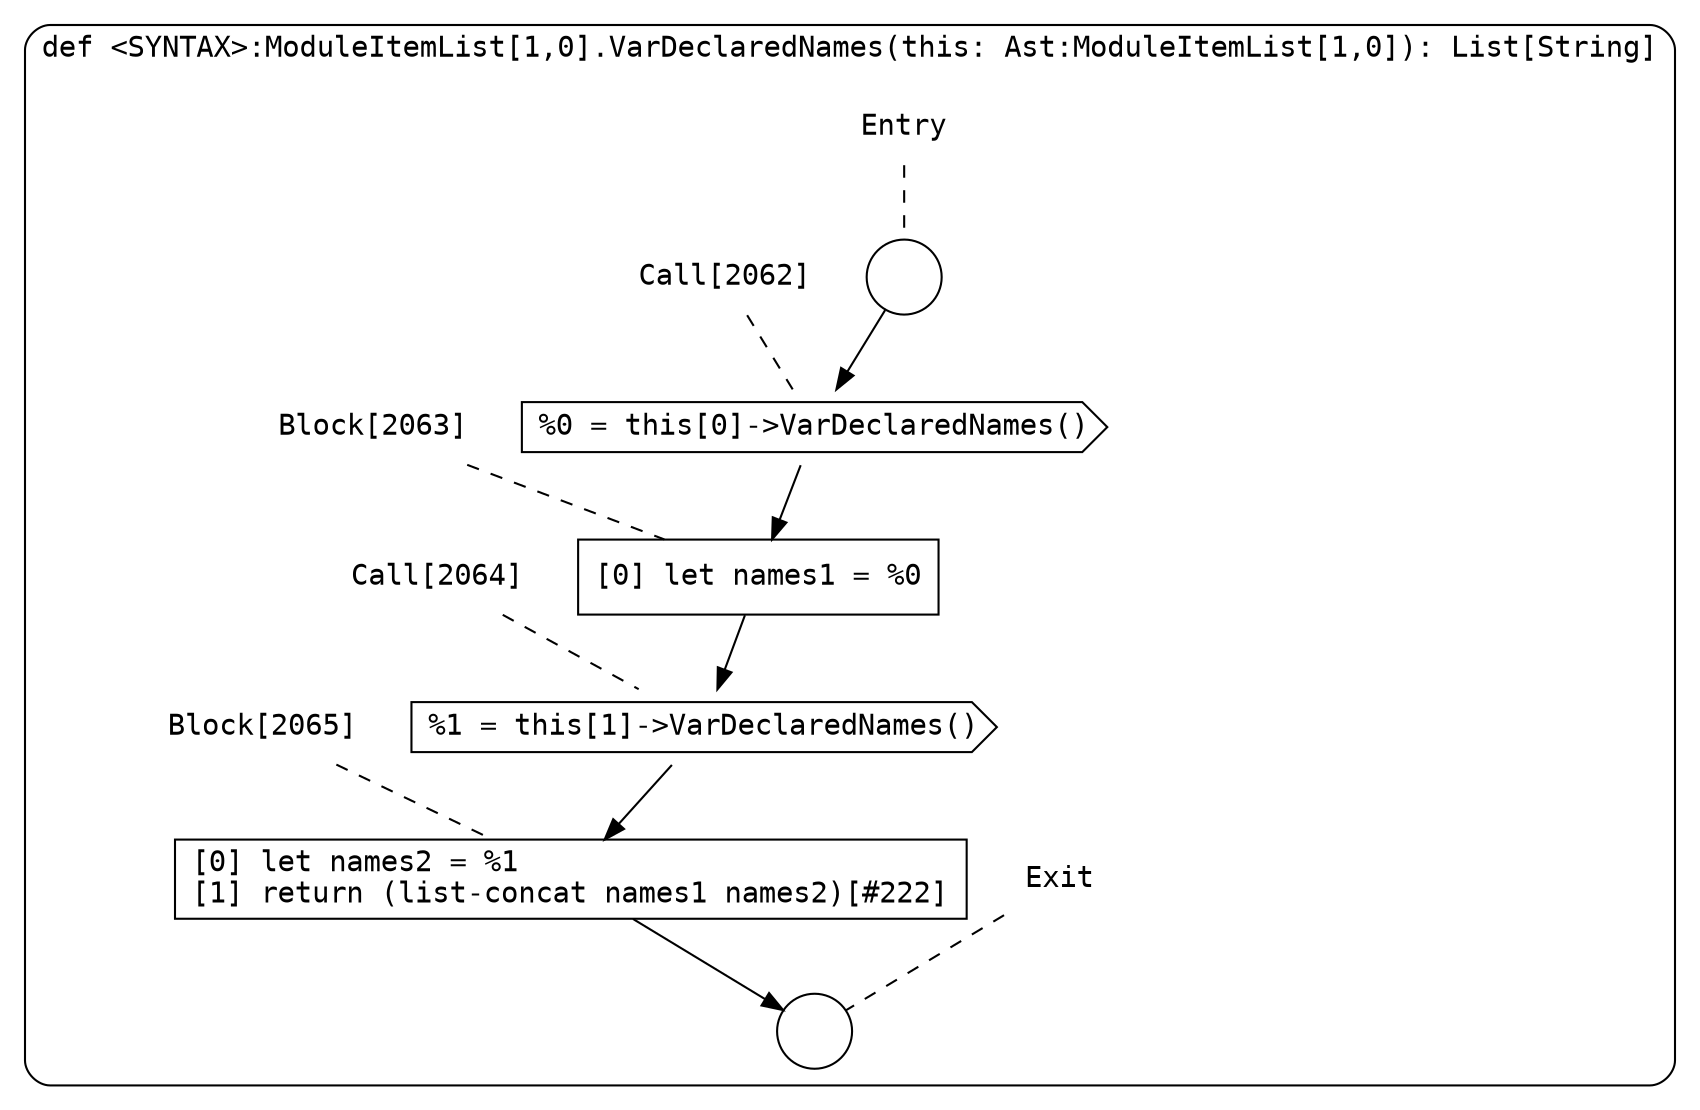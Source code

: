 digraph {
  graph [fontname = "Consolas"]
  node [fontname = "Consolas"]
  edge [fontname = "Consolas"]
  subgraph cluster385 {
    label = "def <SYNTAX>:ModuleItemList[1,0].VarDeclaredNames(this: Ast:ModuleItemList[1,0]): List[String]"
    style = rounded
    cluster385_entry_name [shape=none, label=<<font color="black">Entry</font>>]
    cluster385_entry_name -> cluster385_entry [arrowhead=none, color="black", style=dashed]
    cluster385_entry [shape=circle label=" " color="black" fillcolor="white" style=filled]
    cluster385_entry -> node2062 [color="black"]
    cluster385_exit_name [shape=none, label=<<font color="black">Exit</font>>]
    cluster385_exit_name -> cluster385_exit [arrowhead=none, color="black", style=dashed]
    cluster385_exit [shape=circle label=" " color="black" fillcolor="white" style=filled]
    node2062_name [shape=none, label=<<font color="black">Call[2062]</font>>]
    node2062_name -> node2062 [arrowhead=none, color="black", style=dashed]
    node2062 [shape=cds, label=<<font color="black">%0 = this[0]-&gt;VarDeclaredNames()</font>> color="black" fillcolor="white", style=filled]
    node2062 -> node2063 [color="black"]
    node2063_name [shape=none, label=<<font color="black">Block[2063]</font>>]
    node2063_name -> node2063 [arrowhead=none, color="black", style=dashed]
    node2063 [shape=box, label=<<font color="black">[0] let names1 = %0<BR ALIGN="LEFT"/></font>> color="black" fillcolor="white", style=filled]
    node2063 -> node2064 [color="black"]
    node2064_name [shape=none, label=<<font color="black">Call[2064]</font>>]
    node2064_name -> node2064 [arrowhead=none, color="black", style=dashed]
    node2064 [shape=cds, label=<<font color="black">%1 = this[1]-&gt;VarDeclaredNames()</font>> color="black" fillcolor="white", style=filled]
    node2064 -> node2065 [color="black"]
    node2065_name [shape=none, label=<<font color="black">Block[2065]</font>>]
    node2065_name -> node2065 [arrowhead=none, color="black", style=dashed]
    node2065 [shape=box, label=<<font color="black">[0] let names2 = %1<BR ALIGN="LEFT"/>[1] return (list-concat names1 names2)[#222]<BR ALIGN="LEFT"/></font>> color="black" fillcolor="white", style=filled]
    node2065 -> cluster385_exit [color="black"]
  }
}